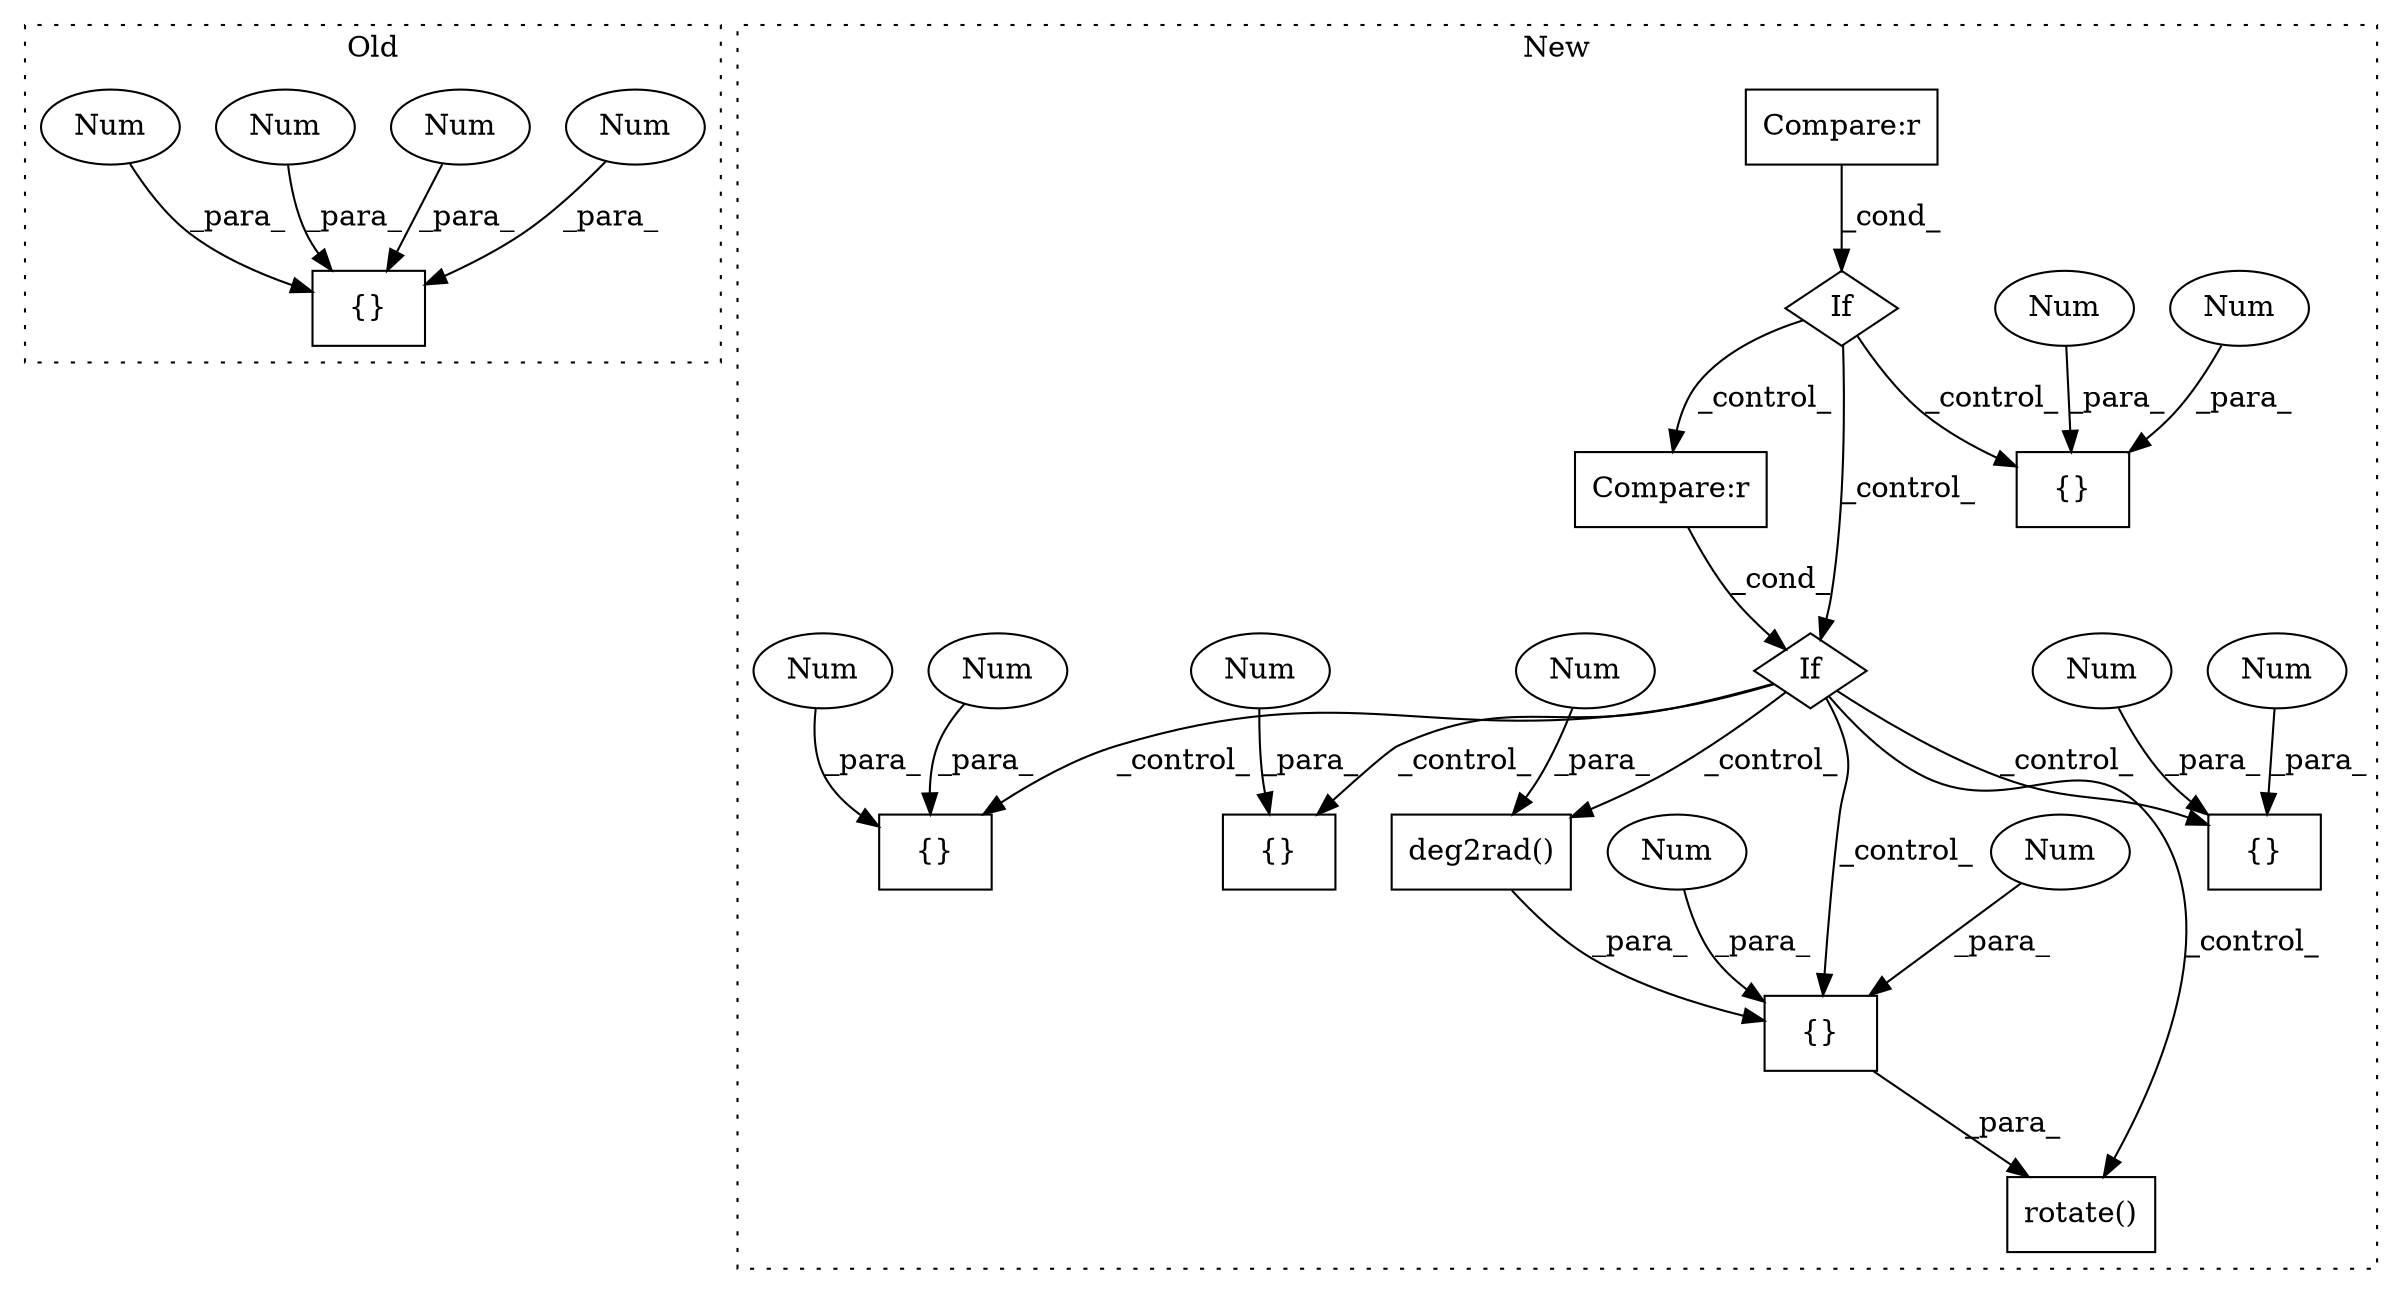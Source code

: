 digraph G {
subgraph cluster0 {
1 [label="{}" a="59" s="4831,4842" l="1,0" shape="box"];
14 [label="Num" a="76" s="4838" l="1" shape="ellipse"];
16 [label="Num" a="76" s="4835" l="1" shape="ellipse"];
17 [label="Num" a="76" s="4832" l="1" shape="ellipse"];
18 [label="Num" a="76" s="4841" l="1" shape="ellipse"];
label = "Old";
style="dotted";
}
subgraph cluster1 {
2 [label="rotate()" a="75" s="4934,4965" l="9,1" shape="box"];
3 [label="deg2rad()" a="75" s="4950,4963" l="11,1" shape="box"];
4 [label="If" a="96" s="4713" l="3" shape="diamond"];
5 [label="{}" a="59" s="4943,4964" l="1,0" shape="box"];
6 [label="If" a="96" s="4780" l="0" shape="diamond"];
7 [label="{}" a="59" s="4748,4768" l="1,0" shape="box"];
8 [label="Num" a="76" s="4961" l="2" shape="ellipse"];
9 [label="{}" a="59" s="4876,4898" l="1,0" shape="box"];
10 [label="Num" a="76" s="4944" l="1" shape="ellipse"];
11 [label="{}" a="59" s="4812,4832" l="1,0" shape="box"];
12 [label="Num" a="76" s="4947" l="1" shape="ellipse"];
13 [label="{}" a="59" s="5075,5109" l="1,0" shape="box"];
15 [label="Num" a="76" s="4813" l="1" shape="ellipse"];
19 [label="Num" a="76" s="4752" l="1" shape="ellipse"];
20 [label="Num" a="76" s="4749" l="1" shape="ellipse"];
21 [label="Num" a="76" s="4877" l="1" shape="ellipse"];
22 [label="Num" a="76" s="4816" l="1" shape="ellipse"];
23 [label="Num" a="76" s="4880" l="1" shape="ellipse"];
24 [label="Num" a="76" s="5076" l="1" shape="ellipse"];
25 [label="Compare:r" a="40" s="4716" l="13" shape="box"];
26 [label="Compare:r" a="40" s="4780" l="13" shape="box"];
label = "New";
style="dotted";
}
3 -> 5 [label="_para_"];
4 -> 7 [label="_control_"];
4 -> 6 [label="_control_"];
4 -> 26 [label="_control_"];
5 -> 2 [label="_para_"];
6 -> 2 [label="_control_"];
6 -> 9 [label="_control_"];
6 -> 5 [label="_control_"];
6 -> 13 [label="_control_"];
6 -> 3 [label="_control_"];
6 -> 11 [label="_control_"];
8 -> 3 [label="_para_"];
10 -> 5 [label="_para_"];
12 -> 5 [label="_para_"];
14 -> 1 [label="_para_"];
15 -> 11 [label="_para_"];
16 -> 1 [label="_para_"];
17 -> 1 [label="_para_"];
18 -> 1 [label="_para_"];
19 -> 7 [label="_para_"];
20 -> 7 [label="_para_"];
21 -> 9 [label="_para_"];
22 -> 11 [label="_para_"];
23 -> 9 [label="_para_"];
24 -> 13 [label="_para_"];
25 -> 4 [label="_cond_"];
26 -> 6 [label="_cond_"];
}